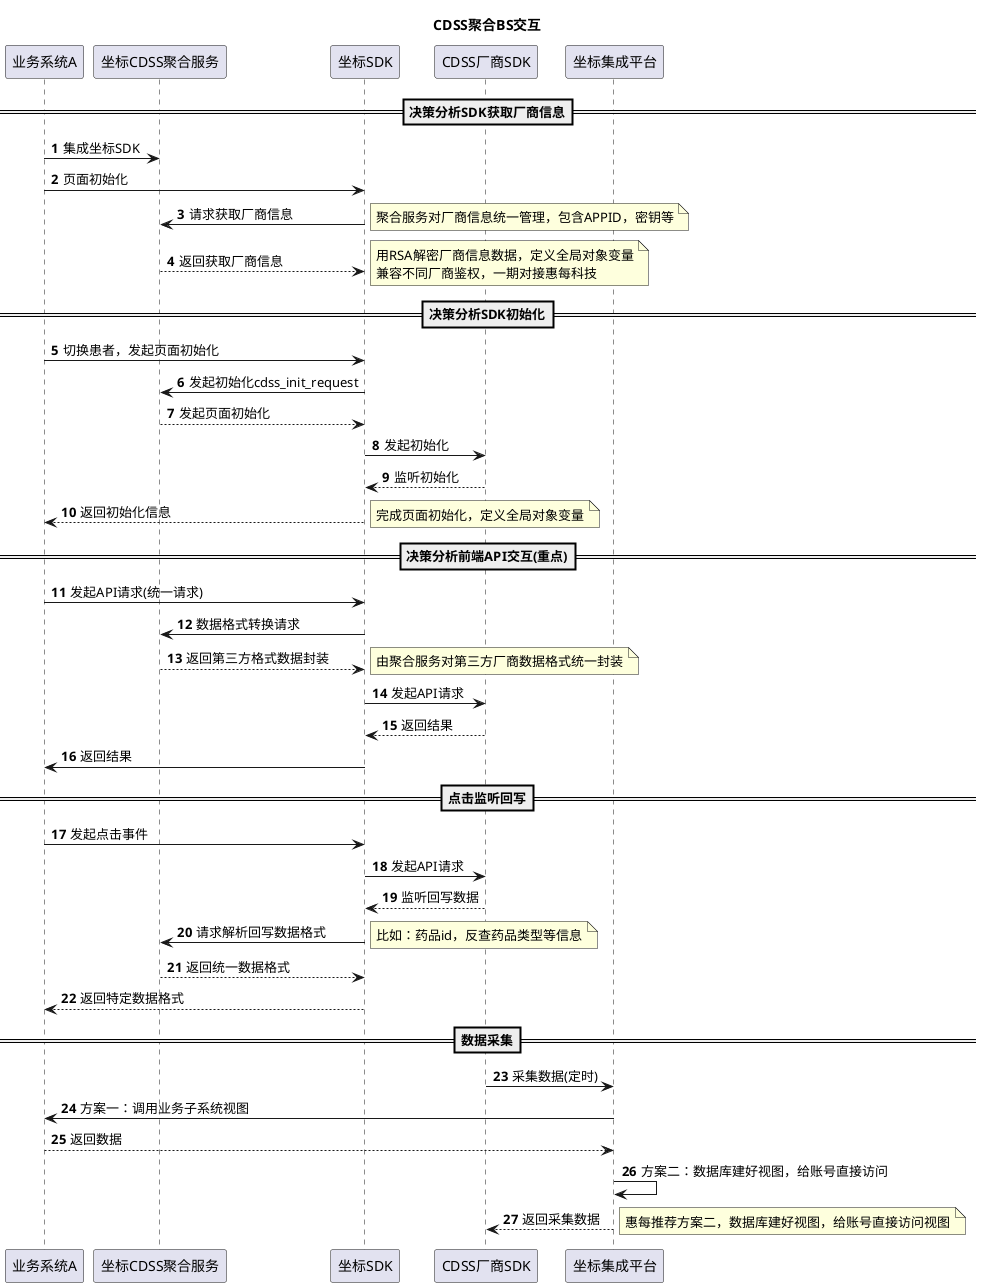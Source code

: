 @startuml
'https://plantuml.com/sequence-diagram
title CDSS聚合BS交互
autonumber

==决策分析SDK获取厂商信息==
业务系统A -> 坐标CDSS聚合服务: 集成坐标SDK
业务系统A -> 坐标SDK: 页面初始化
坐标SDK -> 坐标CDSS聚合服务: 请求获取厂商信息
note right
聚合服务对厂商信息统一管理，包含APPID，密钥等
end note
坐标SDK <-- 坐标CDSS聚合服务: 返回获取厂商信息
note right
用RSA解密厂商信息数据，定义全局对象变量
兼容不同厂商鉴权，一期对接惠每科技
end note

==决策分析SDK初始化==
业务系统A ->坐标SDK: 切换患者，发起页面初始化
坐标SDK -> 坐标CDSS聚合服务:发起初始化cdss_init_request
坐标SDK <-- 坐标CDSS聚合服务:发起页面初始化
坐标SDK -> CDSS厂商SDK:发起初始化
坐标SDK <-- CDSS厂商SDK:监听初始化
业务系统A <-- 坐标SDK:返回初始化信息
note right
完成页面初始化，定义全局对象变量
end note


==决策分析前端API交互(重点)==
业务系统A ->坐标SDK: 发起API请求(统一请求)
坐标SDK ->坐标CDSS聚合服务: 数据格式转换请求
坐标CDSS聚合服务 -->坐标SDK: 返回第三方格式数据封装
note right
由聚合服务对第三方厂商数据格式统一封装
end note
坐标SDK ->CDSS厂商SDK: 发起API请求
坐标SDK <--CDSS厂商SDK: 返回结果
业务系统A <- 坐标SDK:返回结果


==点击监听回写==
业务系统A ->坐标SDK: 发起点击事件
坐标SDK ->CDSS厂商SDK: 发起API请求
坐标SDK <--CDSS厂商SDK: 监听回写数据
坐标CDSS聚合服务 <- 坐标SDK:请求解析回写数据格式
note right
比如：药品id，反查药品类型等信息
end note
坐标CDSS聚合服务 --> 坐标SDK:返回统一数据格式
业务系统A <-- 坐标SDK:返回特定数据格式


==数据采集==
CDSS厂商SDK ->坐标集成平台:采集数据(定时)
坐标集成平台 ->业务系统A:方案一：调用业务子系统视图
业务系统A --> 坐标集成平台: 返回数据
坐标集成平台 ->坐标集成平台:方案二：数据库建好视图，给账号直接访问
CDSS厂商SDK <--坐标集成平台: 返回采集数据
note right
惠每推荐方案二，数据库建好视图，给账号直接访问视图
end note
@enduml